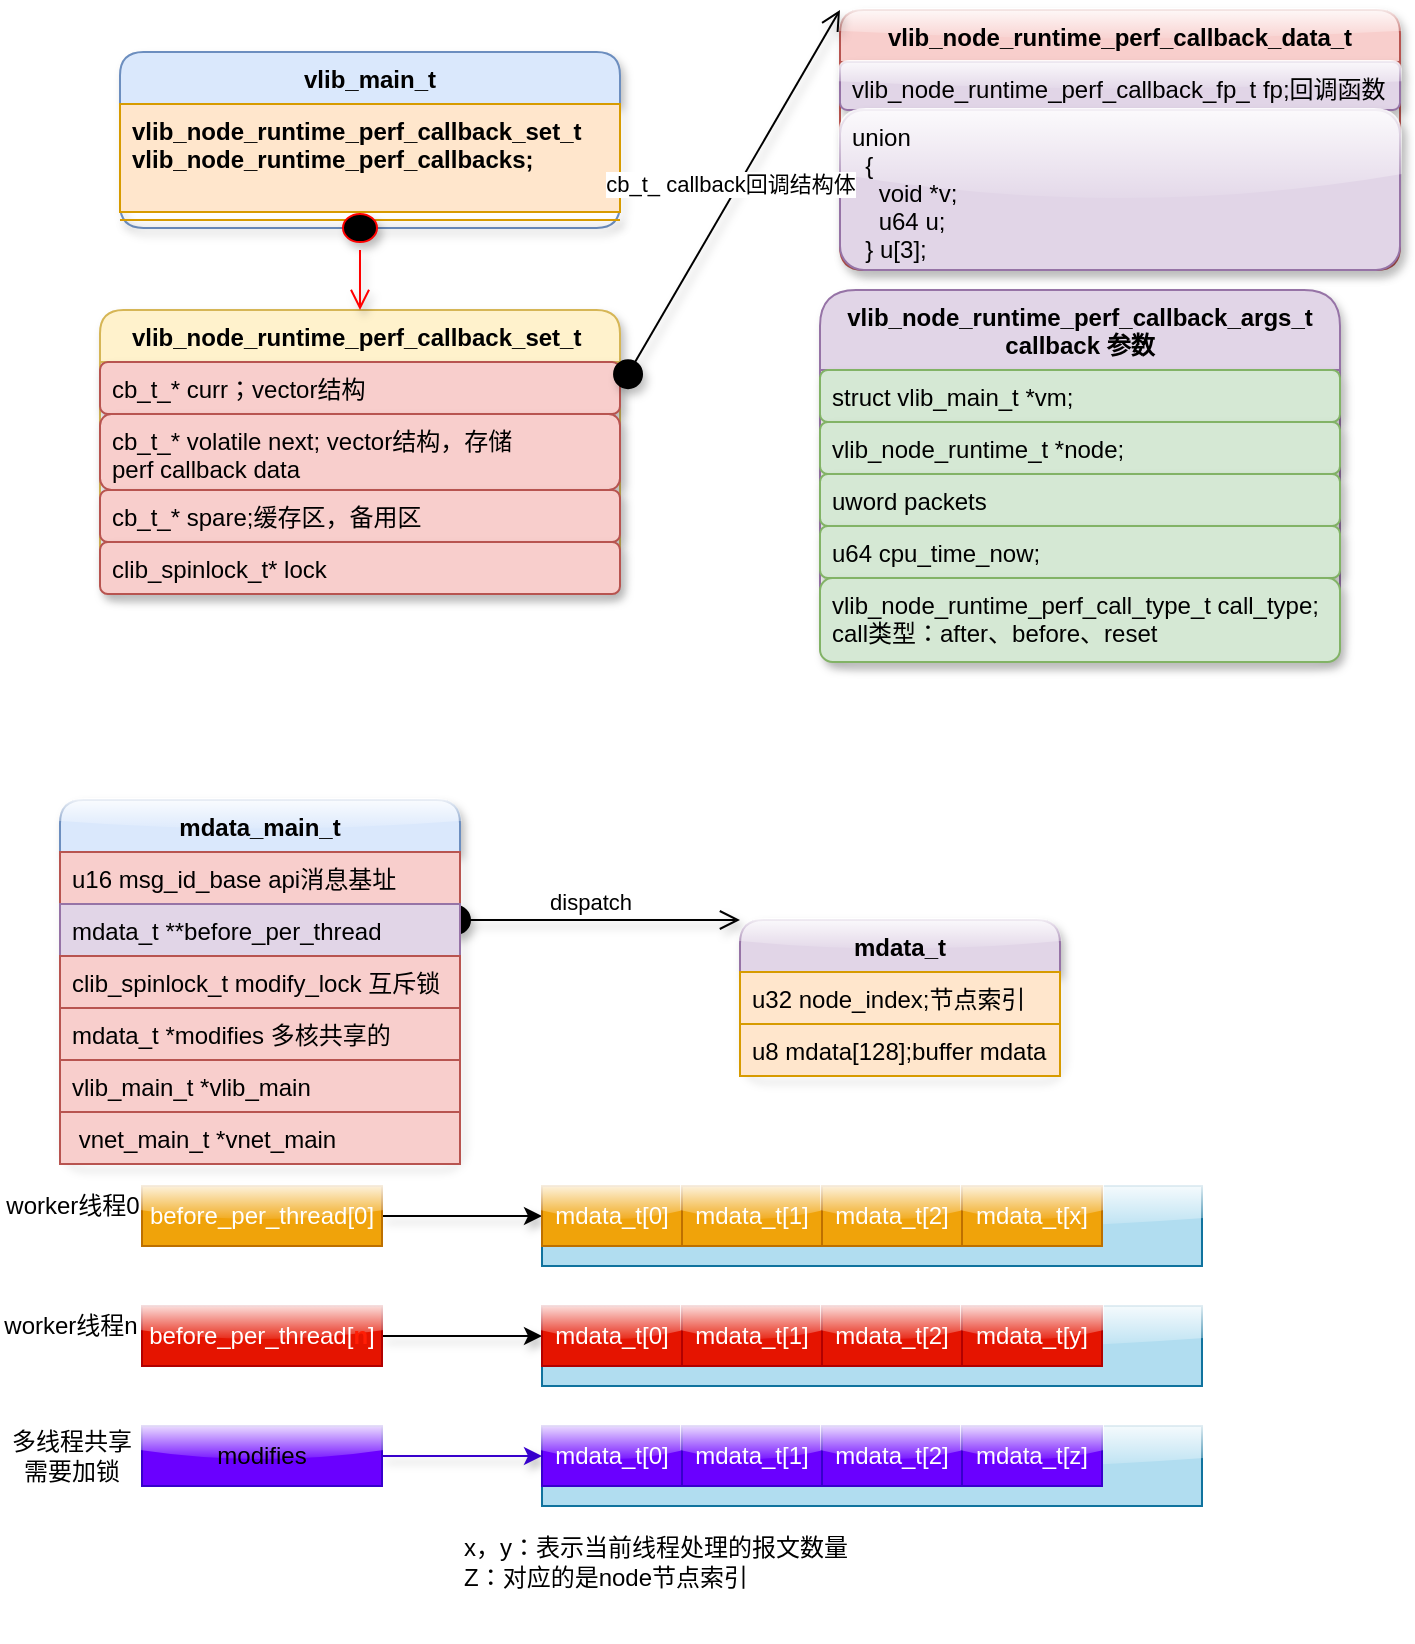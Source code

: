 <mxfile version="14.1.8" type="device"><diagram name="Page-1" id="e7e014a7-5840-1c2e-5031-d8a46d1fe8dd"><mxGraphModel dx="827" dy="482" grid="0" gridSize="10" guides="1" tooltips="1" connect="1" arrows="1" fold="1" page="1" pageScale="1" pageWidth="1169" pageHeight="826" background="#ffffff" math="0" shadow="0"><root><mxCell id="0"/><mxCell id="1" parent="0"/><mxCell id="QcEtkfBdssLhhc5a0TPy-90" value="" style="rounded=0;whiteSpace=wrap;html=1;shadow=0;glass=1;strokeColor=#10739e;fillColor=#b1ddf0;" vertex="1" parent="1"><mxGeometry x="301" y="598" width="330" height="40" as="geometry"/></mxCell><mxCell id="QcEtkfBdssLhhc5a0TPy-41" value="vlib_main_t" style="swimlane;fontStyle=1;align=center;verticalAlign=top;childLayout=stackLayout;horizontal=1;startSize=26;horizontalStack=0;resizeParent=1;resizeParentMax=0;resizeLast=0;collapsible=1;marginBottom=0;fillColor=#dae8fc;strokeColor=#6c8ebf;shadow=1;rounded=1;swimlaneLine=0;" vertex="1" parent="1"><mxGeometry x="90" y="31" width="250" height="88" as="geometry"/></mxCell><mxCell id="QcEtkfBdssLhhc5a0TPy-42" value="vlib_node_runtime_perf_callback_set_t &#10;vlib_node_runtime_perf_callbacks;" style="text;strokeColor=#d79b00;fillColor=#ffe6cc;align=left;verticalAlign=top;spacingLeft=4;spacingRight=4;overflow=hidden;rotatable=0;points=[[0,0.5],[1,0.5]];portConstraint=eastwest;fontStyle=1;shadow=0;" vertex="1" parent="QcEtkfBdssLhhc5a0TPy-41"><mxGeometry y="26" width="250" height="54" as="geometry"/></mxCell><mxCell id="QcEtkfBdssLhhc5a0TPy-43" value="" style="line;strokeWidth=1;fillColor=#ffe6cc;align=left;verticalAlign=middle;spacingTop=-1;spacingLeft=3;spacingRight=3;rotatable=0;labelPosition=right;points=[];portConstraint=eastwest;strokeColor=#d79b00;shadow=1;" vertex="1" parent="QcEtkfBdssLhhc5a0TPy-41"><mxGeometry y="80" width="250" height="8" as="geometry"/></mxCell><mxCell id="QcEtkfBdssLhhc5a0TPy-47" value="vlib_node_runtime_perf_callback_set_t " style="swimlane;fontStyle=1;align=center;verticalAlign=top;childLayout=stackLayout;horizontal=1;startSize=26;horizontalStack=0;resizeParent=1;resizeParentMax=0;resizeLast=0;collapsible=1;marginBottom=0;fillColor=#fff2cc;strokeColor=#d6b656;shadow=1;rounded=1;" vertex="1" parent="1"><mxGeometry x="80" y="160" width="260" height="142" as="geometry"/></mxCell><mxCell id="QcEtkfBdssLhhc5a0TPy-48" value="cb_t_* curr；vector结构" style="text;strokeColor=#b85450;fillColor=#f8cecc;align=left;verticalAlign=top;spacingLeft=4;spacingRight=4;overflow=hidden;rotatable=0;points=[[0,0.5],[1,0.5]];portConstraint=eastwest;shadow=1;rounded=1;" vertex="1" parent="QcEtkfBdssLhhc5a0TPy-47"><mxGeometry y="26" width="260" height="26" as="geometry"/></mxCell><mxCell id="QcEtkfBdssLhhc5a0TPy-50" value="cb_t_* volatile next; vector结构，存储&#10;perf callback data" style="text;strokeColor=#b85450;fillColor=#f8cecc;align=left;verticalAlign=top;spacingLeft=4;spacingRight=4;overflow=hidden;rotatable=0;points=[[0,0.5],[1,0.5]];portConstraint=eastwest;shadow=1;rounded=1;" vertex="1" parent="QcEtkfBdssLhhc5a0TPy-47"><mxGeometry y="52" width="260" height="38" as="geometry"/></mxCell><mxCell id="QcEtkfBdssLhhc5a0TPy-51" value="cb_t_* spare;缓存区，备用区" style="text;fillColor=#f8cecc;align=left;verticalAlign=top;spacingLeft=4;spacingRight=4;overflow=hidden;rotatable=0;points=[[0,0.5],[1,0.5]];portConstraint=eastwest;strokeColor=#b85450;shadow=1;rounded=1;" vertex="1" parent="QcEtkfBdssLhhc5a0TPy-47"><mxGeometry y="90" width="260" height="26" as="geometry"/></mxCell><mxCell id="QcEtkfBdssLhhc5a0TPy-52" value="clib_spinlock_t* lock" style="text;strokeColor=#b85450;fillColor=#f8cecc;align=left;verticalAlign=top;spacingLeft=4;spacingRight=4;overflow=hidden;rotatable=0;points=[[0,0.5],[1,0.5]];portConstraint=eastwest;shadow=1;rounded=1;" vertex="1" parent="QcEtkfBdssLhhc5a0TPy-47"><mxGeometry y="116" width="260" height="26" as="geometry"/></mxCell><mxCell id="QcEtkfBdssLhhc5a0TPy-53" value="vlib_node_runtime_perf_callback_data_t" style="swimlane;fontStyle=1;align=center;verticalAlign=top;childLayout=stackLayout;horizontal=1;startSize=26;horizontalStack=0;resizeParent=1;resizeParentMax=0;resizeLast=0;collapsible=1;marginBottom=0;strokeColor=#b85450;fillColor=#f8cecc;shadow=1;rounded=1;glass=1;" vertex="1" parent="1"><mxGeometry x="450" y="10" width="280" height="130" as="geometry"/></mxCell><mxCell id="QcEtkfBdssLhhc5a0TPy-54" value="vlib_node_runtime_perf_callback_fp_t fp;回调函数" style="text;strokeColor=#9673a6;fillColor=#e1d5e7;align=left;verticalAlign=top;spacingLeft=4;spacingRight=4;overflow=hidden;rotatable=0;points=[[0,0.5],[1,0.5]];portConstraint=eastwest;shadow=1;rounded=1;glass=1;" vertex="1" parent="QcEtkfBdssLhhc5a0TPy-53"><mxGeometry y="26" width="280" height="24" as="geometry"/></mxCell><mxCell id="QcEtkfBdssLhhc5a0TPy-56" value="union&#10;  {&#10;    void *v;&#10;    u64 u;&#10;  } u[3];" style="text;strokeColor=#9673a6;fillColor=#e1d5e7;align=left;verticalAlign=top;spacingLeft=4;spacingRight=4;overflow=hidden;rotatable=0;points=[[0,0.5],[1,0.5]];portConstraint=eastwest;shadow=1;rounded=1;glass=1;" vertex="1" parent="QcEtkfBdssLhhc5a0TPy-53"><mxGeometry y="50" width="280" height="80" as="geometry"/></mxCell><mxCell id="QcEtkfBdssLhhc5a0TPy-57" value="cb_t_ callback回调结构体" style="html=1;verticalAlign=bottom;startArrow=circle;startFill=1;endArrow=open;startSize=6;endSize=8;exitX=1;exitY=0.5;exitDx=0;exitDy=0;entryX=0;entryY=0;entryDx=0;entryDy=0;shadow=1;curved=1;" edge="1" parent="1" source="QcEtkfBdssLhhc5a0TPy-48" target="QcEtkfBdssLhhc5a0TPy-53"><mxGeometry x="-0.002" width="80" relative="1" as="geometry"><mxPoint x="350" y="190" as="sourcePoint"/><mxPoint x="430" y="190" as="targetPoint"/><mxPoint y="1" as="offset"/></mxGeometry></mxCell><mxCell id="QcEtkfBdssLhhc5a0TPy-60" value="" style="ellipse;html=1;shape=startState;fillColor=#000000;strokeColor=#ff0000;shadow=1;" vertex="1" parent="1"><mxGeometry x="197.5" y="108" width="25" height="22" as="geometry"/></mxCell><mxCell id="QcEtkfBdssLhhc5a0TPy-61" value="" style="edgeStyle=orthogonalEdgeStyle;html=1;verticalAlign=bottom;endArrow=open;endSize=8;strokeColor=#ff0000;shadow=1;curved=1;" edge="1" source="QcEtkfBdssLhhc5a0TPy-60" parent="1" target="QcEtkfBdssLhhc5a0TPy-47"><mxGeometry relative="1" as="geometry"><mxPoint x="385" y="240" as="targetPoint"/></mxGeometry></mxCell><mxCell id="QcEtkfBdssLhhc5a0TPy-62" value="vlib_node_runtime_perf_callback_args_t&#10;callback 参数" style="swimlane;fontStyle=1;align=center;verticalAlign=top;childLayout=stackLayout;horizontal=1;startSize=40;horizontalStack=0;resizeParent=1;resizeParentMax=0;resizeLast=0;collapsible=1;marginBottom=0;strokeColor=#9673a6;fillColor=#e1d5e7;shadow=1;rounded=1;fillStyle=hachure;" vertex="1" parent="1"><mxGeometry x="440" y="150" width="260" height="186" as="geometry"/></mxCell><mxCell id="QcEtkfBdssLhhc5a0TPy-63" value="struct vlib_main_t *vm;" style="text;strokeColor=#82b366;fillColor=#d5e8d4;align=left;verticalAlign=top;spacingLeft=4;spacingRight=4;overflow=hidden;rotatable=0;points=[[0,0.5],[1,0.5]];portConstraint=eastwest;shadow=1;rounded=1;fillStyle=hachure;" vertex="1" parent="QcEtkfBdssLhhc5a0TPy-62"><mxGeometry y="40" width="260" height="26" as="geometry"/></mxCell><mxCell id="QcEtkfBdssLhhc5a0TPy-65" value="vlib_node_runtime_t *node;" style="text;strokeColor=#82b366;fillColor=#d5e8d4;align=left;verticalAlign=top;spacingLeft=4;spacingRight=4;overflow=hidden;rotatable=0;points=[[0,0.5],[1,0.5]];portConstraint=eastwest;shadow=1;rounded=1;fillStyle=hachure;" vertex="1" parent="QcEtkfBdssLhhc5a0TPy-62"><mxGeometry y="66" width="260" height="26" as="geometry"/></mxCell><mxCell id="QcEtkfBdssLhhc5a0TPy-66" value="uword packets" style="text;fillColor=#d5e8d4;align=left;verticalAlign=top;spacingLeft=4;spacingRight=4;overflow=hidden;rotatable=0;points=[[0,0.5],[1,0.5]];portConstraint=eastwest;strokeColor=#82b366;shadow=1;rounded=1;fillStyle=hachure;" vertex="1" parent="QcEtkfBdssLhhc5a0TPy-62"><mxGeometry y="92" width="260" height="26" as="geometry"/></mxCell><mxCell id="QcEtkfBdssLhhc5a0TPy-67" value="u64 cpu_time_now;" style="text;fillColor=#d5e8d4;align=left;verticalAlign=top;spacingLeft=4;spacingRight=4;overflow=hidden;rotatable=0;points=[[0,0.5],[1,0.5]];portConstraint=eastwest;strokeColor=#82b366;shadow=1;rounded=1;fillStyle=hachure;" vertex="1" parent="QcEtkfBdssLhhc5a0TPy-62"><mxGeometry y="118" width="260" height="26" as="geometry"/></mxCell><mxCell id="QcEtkfBdssLhhc5a0TPy-68" value="vlib_node_runtime_perf_call_type_t call_type;&#10;call类型：after、before、reset" style="text;fillColor=#d5e8d4;align=left;verticalAlign=top;spacingLeft=4;spacingRight=4;overflow=hidden;rotatable=0;points=[[0,0.5],[1,0.5]];portConstraint=eastwest;strokeColor=#82b366;shadow=1;rounded=1;fillStyle=hachure;" vertex="1" parent="QcEtkfBdssLhhc5a0TPy-62"><mxGeometry y="144" width="260" height="42" as="geometry"/></mxCell><mxCell id="QcEtkfBdssLhhc5a0TPy-69" value="mdata_main_t" style="swimlane;fontStyle=1;align=center;verticalAlign=top;childLayout=stackLayout;horizontal=1;startSize=26;horizontalStack=0;resizeParent=1;resizeParentMax=0;resizeLast=0;collapsible=1;marginBottom=0;rounded=1;shadow=1;glass=1;strokeColor=#6c8ebf;fillColor=#dae8fc;" vertex="1" parent="1"><mxGeometry x="60" y="405" width="200" height="182" as="geometry"/></mxCell><mxCell id="QcEtkfBdssLhhc5a0TPy-70" value="u16 msg_id_base api消息基址" style="text;strokeColor=#b85450;fillColor=#f8cecc;align=left;verticalAlign=top;spacingLeft=4;spacingRight=4;overflow=hidden;rotatable=0;points=[[0,0.5],[1,0.5]];portConstraint=eastwest;" vertex="1" parent="QcEtkfBdssLhhc5a0TPy-69"><mxGeometry y="26" width="200" height="26" as="geometry"/></mxCell><mxCell id="QcEtkfBdssLhhc5a0TPy-81" value="dispatch" style="html=1;verticalAlign=bottom;startArrow=circle;startFill=1;endArrow=open;startSize=6;endSize=8;shadow=1;entryX=0;entryY=0;entryDx=0;entryDy=0;curved=1;" edge="1" parent="QcEtkfBdssLhhc5a0TPy-69" target="QcEtkfBdssLhhc5a0TPy-77"><mxGeometry width="80" relative="1" as="geometry"><mxPoint x="190" y="60" as="sourcePoint"/><mxPoint x="270" y="60" as="targetPoint"/></mxGeometry></mxCell><mxCell id="QcEtkfBdssLhhc5a0TPy-72" value="mdata_t **before_per_thread" style="text;fillColor=#e1d5e7;align=left;verticalAlign=top;spacingLeft=4;spacingRight=4;overflow=hidden;rotatable=0;points=[[0,0.5],[1,0.5]];portConstraint=eastwest;strokeColor=#9673a6;" vertex="1" parent="QcEtkfBdssLhhc5a0TPy-69"><mxGeometry y="52" width="200" height="26" as="geometry"/></mxCell><mxCell id="QcEtkfBdssLhhc5a0TPy-73" value="clib_spinlock_t modify_lock 互斥锁" style="text;fillColor=#f8cecc;align=left;verticalAlign=top;spacingLeft=4;spacingRight=4;overflow=hidden;rotatable=0;points=[[0,0.5],[1,0.5]];portConstraint=eastwest;strokeColor=#b85450;" vertex="1" parent="QcEtkfBdssLhhc5a0TPy-69"><mxGeometry y="78" width="200" height="26" as="geometry"/></mxCell><mxCell id="QcEtkfBdssLhhc5a0TPy-74" value="mdata_t *modifies 多核共享的" style="text;fillColor=#f8cecc;align=left;verticalAlign=top;spacingLeft=4;spacingRight=4;overflow=hidden;rotatable=0;points=[[0,0.5],[1,0.5]];portConstraint=eastwest;strokeColor=#b85450;" vertex="1" parent="QcEtkfBdssLhhc5a0TPy-69"><mxGeometry y="104" width="200" height="26" as="geometry"/></mxCell><mxCell id="QcEtkfBdssLhhc5a0TPy-75" value="vlib_main_t *vlib_main" style="text;strokeColor=#b85450;fillColor=#f8cecc;align=left;verticalAlign=top;spacingLeft=4;spacingRight=4;overflow=hidden;rotatable=0;points=[[0,0.5],[1,0.5]];portConstraint=eastwest;" vertex="1" parent="QcEtkfBdssLhhc5a0TPy-69"><mxGeometry y="130" width="200" height="26" as="geometry"/></mxCell><mxCell id="QcEtkfBdssLhhc5a0TPy-76" value=" vnet_main_t *vnet_main" style="text;fillColor=#f8cecc;align=left;verticalAlign=top;spacingLeft=4;spacingRight=4;overflow=hidden;rotatable=0;points=[[0,0.5],[1,0.5]];portConstraint=eastwest;strokeColor=#b85450;" vertex="1" parent="QcEtkfBdssLhhc5a0TPy-69"><mxGeometry y="156" width="200" height="26" as="geometry"/></mxCell><mxCell id="QcEtkfBdssLhhc5a0TPy-77" value="mdata_t" style="swimlane;fontStyle=1;align=center;verticalAlign=top;childLayout=stackLayout;horizontal=1;startSize=26;horizontalStack=0;resizeParent=1;resizeParentMax=0;resizeLast=0;collapsible=1;marginBottom=0;rounded=1;shadow=1;glass=1;strokeColor=#9673a6;fillColor=#e1d5e7;" vertex="1" parent="1"><mxGeometry x="400" y="465" width="160" height="78" as="geometry"/></mxCell><mxCell id="QcEtkfBdssLhhc5a0TPy-78" value="u32 node_index;节点索引" style="text;strokeColor=#d79b00;fillColor=#ffe6cc;align=left;verticalAlign=top;spacingLeft=4;spacingRight=4;overflow=hidden;rotatable=0;points=[[0,0.5],[1,0.5]];portConstraint=eastwest;" vertex="1" parent="QcEtkfBdssLhhc5a0TPy-77"><mxGeometry y="26" width="160" height="26" as="geometry"/></mxCell><mxCell id="QcEtkfBdssLhhc5a0TPy-80" value="u8 mdata[128];buffer mdata" style="text;strokeColor=#d79b00;fillColor=#ffe6cc;align=left;verticalAlign=top;spacingLeft=4;spacingRight=4;overflow=hidden;rotatable=0;points=[[0,0.5],[1,0.5]];portConstraint=eastwest;" vertex="1" parent="QcEtkfBdssLhhc5a0TPy-77"><mxGeometry y="52" width="160" height="26" as="geometry"/></mxCell><mxCell id="QcEtkfBdssLhhc5a0TPy-86" value="" style="edgeStyle=orthogonalEdgeStyle;rounded=0;orthogonalLoop=1;jettySize=auto;html=1;shadow=1;curved=1;" edge="1" parent="1" source="QcEtkfBdssLhhc5a0TPy-84" target="QcEtkfBdssLhhc5a0TPy-85"><mxGeometry relative="1" as="geometry"/></mxCell><mxCell id="QcEtkfBdssLhhc5a0TPy-84" value="&lt;span style=&quot;text-align: left&quot;&gt;before_per_thread[0]&lt;/span&gt;" style="rounded=0;whiteSpace=wrap;html=1;shadow=0;glass=1;strokeColor=#BD7000;fillColor=#f0a30a;fontColor=#ffffff;" vertex="1" parent="1"><mxGeometry x="101" y="598" width="120" height="30" as="geometry"/></mxCell><mxCell id="QcEtkfBdssLhhc5a0TPy-85" value="mdata_t[0]" style="rounded=0;whiteSpace=wrap;html=1;shadow=0;glass=1;strokeColor=#BD7000;fillColor=#f0a30a;fontColor=#ffffff;" vertex="1" parent="1"><mxGeometry x="301" y="598" width="70" height="30" as="geometry"/></mxCell><mxCell id="QcEtkfBdssLhhc5a0TPy-87" value="mdata_t[1]" style="rounded=0;whiteSpace=wrap;html=1;shadow=0;glass=1;strokeColor=#BD7000;fillColor=#f0a30a;fontColor=#ffffff;" vertex="1" parent="1"><mxGeometry x="371" y="598" width="70" height="30" as="geometry"/></mxCell><mxCell id="QcEtkfBdssLhhc5a0TPy-88" value="mdata_t[2]" style="rounded=0;whiteSpace=wrap;html=1;shadow=0;glass=1;strokeColor=#BD7000;fillColor=#f0a30a;fontColor=#ffffff;" vertex="1" parent="1"><mxGeometry x="441" y="598" width="70" height="30" as="geometry"/></mxCell><mxCell id="QcEtkfBdssLhhc5a0TPy-89" value="mdata_t[x]" style="rounded=0;whiteSpace=wrap;html=1;shadow=0;glass=1;strokeColor=#BD7000;fillColor=#f0a30a;fontColor=#ffffff;" vertex="1" parent="1"><mxGeometry x="511" y="598" width="70" height="30" as="geometry"/></mxCell><mxCell id="QcEtkfBdssLhhc5a0TPy-91" value="" style="rounded=0;whiteSpace=wrap;html=1;shadow=0;glass=1;strokeColor=#10739e;fillColor=#b1ddf0;" vertex="1" parent="1"><mxGeometry x="301" y="658" width="330" height="40" as="geometry"/></mxCell><mxCell id="QcEtkfBdssLhhc5a0TPy-92" value="" style="edgeStyle=orthogonalEdgeStyle;rounded=0;orthogonalLoop=1;jettySize=auto;html=1;shadow=1;curved=1;" edge="1" source="QcEtkfBdssLhhc5a0TPy-93" target="QcEtkfBdssLhhc5a0TPy-94" parent="1"><mxGeometry relative="1" as="geometry"/></mxCell><mxCell id="QcEtkfBdssLhhc5a0TPy-93" value="&lt;span style=&quot;text-align: left&quot;&gt;before_per_thread[&lt;font color=&quot;#ff1e05&quot;&gt;&lt;b&gt;n&lt;/b&gt;&lt;/font&gt;]&lt;/span&gt;" style="rounded=0;whiteSpace=wrap;html=1;shadow=0;glass=1;strokeColor=#B20000;fillColor=#e51400;fontColor=#ffffff;" vertex="1" parent="1"><mxGeometry x="101" y="658" width="120" height="30" as="geometry"/></mxCell><mxCell id="QcEtkfBdssLhhc5a0TPy-94" value="mdata_t[0]" style="rounded=0;whiteSpace=wrap;html=1;shadow=0;glass=1;strokeColor=#B20000;fillColor=#e51400;fontColor=#ffffff;" vertex="1" parent="1"><mxGeometry x="301" y="658" width="70" height="30" as="geometry"/></mxCell><mxCell id="QcEtkfBdssLhhc5a0TPy-95" value="mdata_t[1]" style="rounded=0;whiteSpace=wrap;html=1;shadow=0;glass=1;strokeColor=#B20000;fillColor=#e51400;fontColor=#ffffff;" vertex="1" parent="1"><mxGeometry x="371" y="658" width="70" height="30" as="geometry"/></mxCell><mxCell id="QcEtkfBdssLhhc5a0TPy-96" value="mdata_t[2]" style="rounded=0;whiteSpace=wrap;html=1;shadow=0;glass=1;strokeColor=#B20000;fillColor=#e51400;fontColor=#ffffff;" vertex="1" parent="1"><mxGeometry x="441" y="658" width="70" height="30" as="geometry"/></mxCell><mxCell id="QcEtkfBdssLhhc5a0TPy-97" value="mdata_t[y]" style="rounded=0;whiteSpace=wrap;html=1;shadow=0;glass=1;strokeColor=#B20000;fillColor=#e51400;fontColor=#ffffff;" vertex="1" parent="1"><mxGeometry x="511" y="658" width="70" height="30" as="geometry"/></mxCell><mxCell id="QcEtkfBdssLhhc5a0TPy-98" value="worker线程0" style="text;html=1;strokeColor=none;fillColor=none;align=center;verticalAlign=middle;whiteSpace=wrap;rounded=0;shadow=0;glass=1;" vertex="1" parent="1"><mxGeometry x="32" y="598" width="69" height="20" as="geometry"/></mxCell><mxCell id="QcEtkfBdssLhhc5a0TPy-100" value="worker线程n" style="text;html=1;strokeColor=none;fillColor=none;align=center;verticalAlign=middle;whiteSpace=wrap;rounded=0;shadow=0;glass=1;" vertex="1" parent="1"><mxGeometry x="30" y="658" width="71" height="20" as="geometry"/></mxCell><mxCell id="QcEtkfBdssLhhc5a0TPy-101" value="" style="rounded=0;whiteSpace=wrap;html=1;shadow=0;glass=1;strokeColor=#10739e;fillColor=#b1ddf0;" vertex="1" parent="1"><mxGeometry x="301" y="718" width="330" height="40" as="geometry"/></mxCell><mxCell id="QcEtkfBdssLhhc5a0TPy-102" value="" style="edgeStyle=orthogonalEdgeStyle;rounded=0;orthogonalLoop=1;jettySize=auto;html=1;shadow=1;curved=1;fillColor=#6a00ff;strokeColor=#3700CC;" edge="1" source="QcEtkfBdssLhhc5a0TPy-103" target="QcEtkfBdssLhhc5a0TPy-104" parent="1"><mxGeometry relative="1" as="geometry"/></mxCell><mxCell id="QcEtkfBdssLhhc5a0TPy-103" value="&lt;span style=&quot;color: rgb(0 , 0 , 0) ; text-align: left&quot;&gt;modifies&lt;/span&gt;" style="rounded=0;whiteSpace=wrap;html=1;shadow=0;glass=1;strokeColor=#3700CC;fillColor=#6a00ff;fontColor=#ffffff;" vertex="1" parent="1"><mxGeometry x="101" y="718" width="120" height="30" as="geometry"/></mxCell><mxCell id="QcEtkfBdssLhhc5a0TPy-104" value="mdata_t[0]" style="rounded=0;whiteSpace=wrap;html=1;shadow=0;glass=1;strokeColor=#3700CC;fillColor=#6a00ff;fontColor=#ffffff;" vertex="1" parent="1"><mxGeometry x="301" y="718" width="70" height="30" as="geometry"/></mxCell><mxCell id="QcEtkfBdssLhhc5a0TPy-105" value="mdata_t[1]" style="rounded=0;whiteSpace=wrap;html=1;shadow=0;glass=1;strokeColor=#3700CC;fillColor=#6a00ff;fontColor=#ffffff;" vertex="1" parent="1"><mxGeometry x="371" y="718" width="70" height="30" as="geometry"/></mxCell><mxCell id="QcEtkfBdssLhhc5a0TPy-106" value="mdata_t[2]" style="rounded=0;whiteSpace=wrap;html=1;shadow=0;glass=1;strokeColor=#3700CC;fillColor=#6a00ff;fontColor=#ffffff;" vertex="1" parent="1"><mxGeometry x="441" y="718" width="70" height="30" as="geometry"/></mxCell><mxCell id="QcEtkfBdssLhhc5a0TPy-107" value="mdata_t[z]" style="rounded=0;whiteSpace=wrap;html=1;shadow=0;glass=1;strokeColor=#3700CC;fillColor=#6a00ff;fontColor=#ffffff;" vertex="1" parent="1"><mxGeometry x="511" y="718" width="70" height="30" as="geometry"/></mxCell><mxCell id="QcEtkfBdssLhhc5a0TPy-108" value="多线程共享需要加锁" style="text;html=1;strokeColor=none;fillColor=none;align=center;verticalAlign=middle;whiteSpace=wrap;rounded=0;shadow=0;glass=1;" vertex="1" parent="1"><mxGeometry x="31" y="723" width="70" height="20" as="geometry"/></mxCell><mxCell id="QcEtkfBdssLhhc5a0TPy-110" value="x，y：表示当前线程处理的报文数量&lt;br&gt;Z：对应的是node节点索引" style="text;html=1;strokeColor=none;fillColor=none;align=left;verticalAlign=middle;whiteSpace=wrap;rounded=0;shadow=0;glass=1;" vertex="1" parent="1"><mxGeometry x="260" y="746" width="200" height="80" as="geometry"/></mxCell></root></mxGraphModel></diagram></mxfile>
